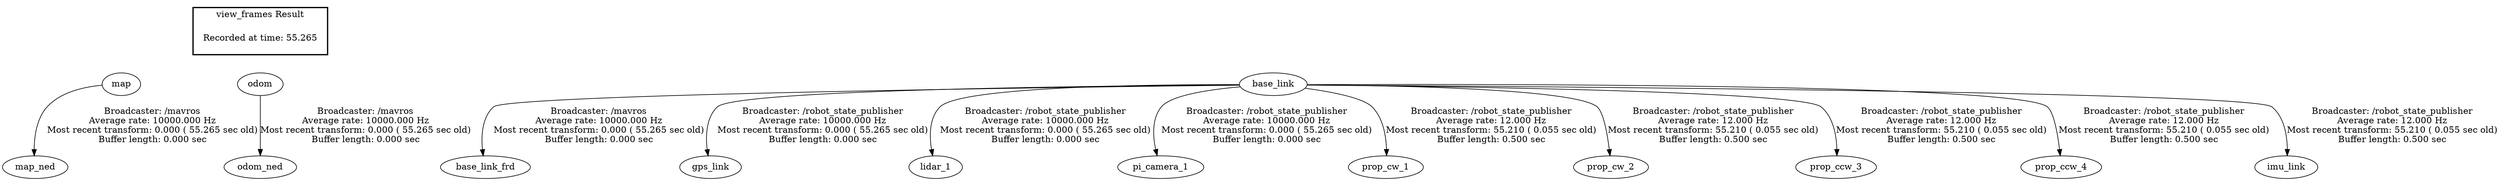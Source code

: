 digraph G {
"map" -> "map_ned"[label="Broadcaster: /mavros\nAverage rate: 10000.000 Hz\nMost recent transform: 0.000 ( 55.265 sec old)\nBuffer length: 0.000 sec\n"];
"odom" -> "odom_ned"[label="Broadcaster: /mavros\nAverage rate: 10000.000 Hz\nMost recent transform: 0.000 ( 55.265 sec old)\nBuffer length: 0.000 sec\n"];
"base_link" -> "base_link_frd"[label="Broadcaster: /mavros\nAverage rate: 10000.000 Hz\nMost recent transform: 0.000 ( 55.265 sec old)\nBuffer length: 0.000 sec\n"];
"base_link" -> "gps_link"[label="Broadcaster: /robot_state_publisher\nAverage rate: 10000.000 Hz\nMost recent transform: 0.000 ( 55.265 sec old)\nBuffer length: 0.000 sec\n"];
"base_link" -> "lidar_1"[label="Broadcaster: /robot_state_publisher\nAverage rate: 10000.000 Hz\nMost recent transform: 0.000 ( 55.265 sec old)\nBuffer length: 0.000 sec\n"];
"base_link" -> "pi_camera_1"[label="Broadcaster: /robot_state_publisher\nAverage rate: 10000.000 Hz\nMost recent transform: 0.000 ( 55.265 sec old)\nBuffer length: 0.000 sec\n"];
"base_link" -> "prop_cw_1"[label="Broadcaster: /robot_state_publisher\nAverage rate: 12.000 Hz\nMost recent transform: 55.210 ( 0.055 sec old)\nBuffer length: 0.500 sec\n"];
"base_link" -> "prop_cw_2"[label="Broadcaster: /robot_state_publisher\nAverage rate: 12.000 Hz\nMost recent transform: 55.210 ( 0.055 sec old)\nBuffer length: 0.500 sec\n"];
"base_link" -> "prop_ccw_3"[label="Broadcaster: /robot_state_publisher\nAverage rate: 12.000 Hz\nMost recent transform: 55.210 ( 0.055 sec old)\nBuffer length: 0.500 sec\n"];
"base_link" -> "prop_ccw_4"[label="Broadcaster: /robot_state_publisher\nAverage rate: 12.000 Hz\nMost recent transform: 55.210 ( 0.055 sec old)\nBuffer length: 0.500 sec\n"];
"base_link" -> "imu_link"[label="Broadcaster: /robot_state_publisher\nAverage rate: 12.000 Hz\nMost recent transform: 55.210 ( 0.055 sec old)\nBuffer length: 0.500 sec\n"];
edge [style=invis];
 subgraph cluster_legend { style=bold; color=black; label ="view_frames Result";
"Recorded at time: 55.265"[ shape=plaintext ] ;
 }->"map";
edge [style=invis];
 subgraph cluster_legend { style=bold; color=black; label ="view_frames Result";
"Recorded at time: 55.265"[ shape=plaintext ] ;
 }->"odom";
edge [style=invis];
 subgraph cluster_legend { style=bold; color=black; label ="view_frames Result";
"Recorded at time: 55.265"[ shape=plaintext ] ;
 }->"base_link";
}